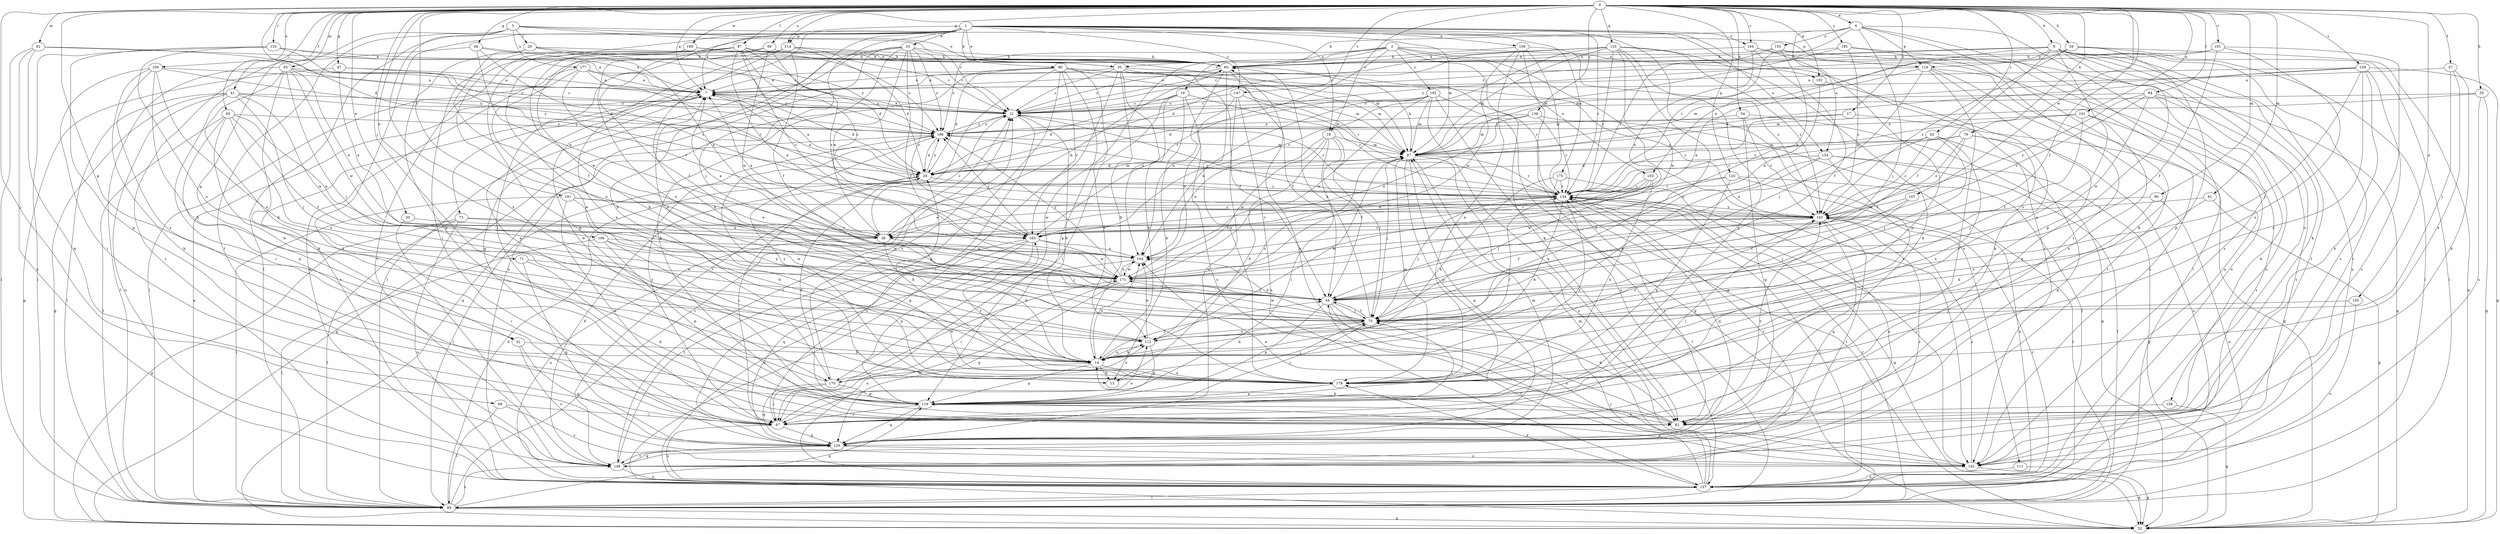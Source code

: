 strict digraph  {
0;
1;
2;
3;
4;
7;
9;
13;
14;
17;
18;
19;
20;
21;
29;
30;
33;
35;
36;
37;
41;
44;
47;
48;
51;
52;
54;
55;
58;
60;
62;
65;
67;
68;
71;
73;
75;
79;
80;
82;
84;
87;
89;
90;
91;
92;
93;
97;
99;
100;
101;
102;
103;
104;
105;
106;
109;
111;
112;
114;
118;
119;
120;
125;
126;
133;
134;
136;
139;
142;
147;
149;
154;
155;
156;
157;
161;
164;
165;
167;
169;
170;
171;
175;
177;
178;
185;
186;
191;
192;
193;
0 -> 4  [label=a];
0 -> 7  [label=a];
0 -> 9  [label=b];
0 -> 17  [label=c];
0 -> 18  [label=c];
0 -> 29  [label=d];
0 -> 30  [label=e];
0 -> 37  [label=f];
0 -> 41  [label=f];
0 -> 44  [label=f];
0 -> 47  [label=g];
0 -> 48  [label=g];
0 -> 51  [label=g];
0 -> 54  [label=h];
0 -> 55  [label=h];
0 -> 58  [label=h];
0 -> 62  [label=i];
0 -> 65  [label=i];
0 -> 68  [label=j];
0 -> 71  [label=j];
0 -> 79  [label=k];
0 -> 84  [label=l];
0 -> 87  [label=l];
0 -> 90  [label=m];
0 -> 91  [label=m];
0 -> 92  [label=m];
0 -> 93  [label=m];
0 -> 99  [label=n];
0 -> 100  [label=n];
0 -> 101  [label=n];
0 -> 102  [label=n];
0 -> 105  [label=o];
0 -> 106  [label=o];
0 -> 114  [label=p];
0 -> 120  [label=q];
0 -> 125  [label=q];
0 -> 133  [label=r];
0 -> 136  [label=s];
0 -> 139  [label=s];
0 -> 147  [label=t];
0 -> 161  [label=v];
0 -> 164  [label=v];
0 -> 167  [label=w];
0 -> 169  [label=w];
0 -> 185  [label=y];
0 -> 191  [label=z];
1 -> 7  [label=a];
1 -> 13  [label=b];
1 -> 18  [label=c];
1 -> 33  [label=e];
1 -> 35  [label=e];
1 -> 67  [label=i];
1 -> 73  [label=j];
1 -> 75  [label=j];
1 -> 80  [label=k];
1 -> 89  [label=l];
1 -> 97  [label=m];
1 -> 109  [label=o];
1 -> 111  [label=o];
1 -> 114  [label=p];
1 -> 134  [label=r];
1 -> 142  [label=s];
1 -> 147  [label=t];
1 -> 149  [label=t];
1 -> 154  [label=u];
1 -> 164  [label=v];
1 -> 170  [label=w];
1 -> 175  [label=x];
2 -> 19  [label=c];
2 -> 35  [label=e];
2 -> 82  [label=k];
2 -> 102  [label=n];
2 -> 103  [label=n];
2 -> 142  [label=s];
2 -> 165  [label=v];
2 -> 170  [label=w];
2 -> 186  [label=y];
2 -> 192  [label=z];
3 -> 20  [label=c];
3 -> 21  [label=c];
3 -> 35  [label=e];
3 -> 51  [label=g];
3 -> 118  [label=p];
3 -> 149  [label=t];
3 -> 177  [label=x];
3 -> 178  [label=x];
4 -> 60  [label=h];
4 -> 75  [label=j];
4 -> 82  [label=k];
4 -> 89  [label=l];
4 -> 118  [label=p];
4 -> 134  [label=r];
4 -> 142  [label=s];
4 -> 154  [label=u];
4 -> 155  [label=u];
7 -> 21  [label=c];
7 -> 29  [label=d];
7 -> 149  [label=t];
7 -> 170  [label=w];
9 -> 21  [label=c];
9 -> 44  [label=f];
9 -> 60  [label=h];
9 -> 82  [label=k];
9 -> 89  [label=l];
9 -> 103  [label=n];
9 -> 118  [label=p];
9 -> 119  [label=p];
9 -> 142  [label=s];
9 -> 149  [label=t];
9 -> 156  [label=u];
9 -> 157  [label=u];
9 -> 178  [label=x];
13 -> 75  [label=j];
13 -> 186  [label=y];
14 -> 13  [label=b];
14 -> 44  [label=f];
14 -> 104  [label=n];
14 -> 112  [label=o];
14 -> 119  [label=p];
14 -> 134  [label=r];
14 -> 170  [label=w];
14 -> 178  [label=x];
14 -> 193  [label=z];
17 -> 52  [label=g];
17 -> 134  [label=r];
17 -> 186  [label=y];
18 -> 13  [label=b];
18 -> 44  [label=f];
18 -> 67  [label=i];
18 -> 75  [label=j];
18 -> 97  [label=m];
18 -> 104  [label=n];
18 -> 171  [label=w];
19 -> 13  [label=b];
19 -> 14  [label=b];
19 -> 21  [label=c];
19 -> 29  [label=d];
19 -> 67  [label=i];
19 -> 134  [label=r];
19 -> 142  [label=s];
20 -> 21  [label=c];
20 -> 36  [label=e];
20 -> 44  [label=f];
20 -> 60  [label=h];
20 -> 119  [label=p];
21 -> 7  [label=a];
21 -> 14  [label=b];
21 -> 67  [label=i];
21 -> 134  [label=r];
21 -> 186  [label=y];
29 -> 7  [label=a];
29 -> 67  [label=i];
29 -> 89  [label=l];
29 -> 97  [label=m];
29 -> 134  [label=r];
29 -> 186  [label=y];
30 -> 67  [label=i];
30 -> 165  [label=v];
33 -> 21  [label=c];
33 -> 36  [label=e];
33 -> 44  [label=f];
33 -> 60  [label=h];
33 -> 82  [label=k];
33 -> 89  [label=l];
33 -> 126  [label=q];
33 -> 157  [label=u];
33 -> 165  [label=v];
33 -> 186  [label=y];
35 -> 7  [label=a];
35 -> 14  [label=b];
35 -> 21  [label=c];
35 -> 44  [label=f];
35 -> 52  [label=g];
35 -> 97  [label=m];
35 -> 104  [label=n];
35 -> 134  [label=r];
36 -> 7  [label=a];
36 -> 14  [label=b];
36 -> 21  [label=c];
36 -> 60  [label=h];
36 -> 75  [label=j];
36 -> 157  [label=u];
37 -> 7  [label=a];
37 -> 75  [label=j];
37 -> 82  [label=k];
37 -> 178  [label=x];
41 -> 21  [label=c];
41 -> 52  [label=g];
41 -> 67  [label=i];
41 -> 75  [label=j];
41 -> 89  [label=l];
41 -> 157  [label=u];
41 -> 171  [label=w];
41 -> 186  [label=y];
44 -> 75  [label=j];
44 -> 82  [label=k];
44 -> 119  [label=p];
44 -> 142  [label=s];
47 -> 7  [label=a];
47 -> 21  [label=c];
47 -> 36  [label=e];
47 -> 52  [label=g];
48 -> 7  [label=a];
48 -> 36  [label=e];
48 -> 60  [label=h];
48 -> 149  [label=t];
48 -> 193  [label=z];
51 -> 14  [label=b];
51 -> 126  [label=q];
51 -> 142  [label=s];
54 -> 52  [label=g];
54 -> 126  [label=q];
54 -> 186  [label=y];
54 -> 193  [label=z];
55 -> 21  [label=c];
55 -> 52  [label=g];
55 -> 97  [label=m];
55 -> 142  [label=s];
58 -> 52  [label=g];
58 -> 60  [label=h];
58 -> 89  [label=l];
58 -> 119  [label=p];
58 -> 186  [label=y];
58 -> 193  [label=z];
60 -> 7  [label=a];
60 -> 21  [label=c];
60 -> 44  [label=f];
60 -> 104  [label=n];
60 -> 178  [label=x];
62 -> 75  [label=j];
62 -> 97  [label=m];
62 -> 104  [label=n];
62 -> 126  [label=q];
62 -> 178  [label=x];
62 -> 193  [label=z];
65 -> 14  [label=b];
65 -> 44  [label=f];
65 -> 89  [label=l];
65 -> 104  [label=n];
65 -> 112  [label=o];
65 -> 119  [label=p];
65 -> 186  [label=y];
67 -> 75  [label=j];
67 -> 112  [label=o];
67 -> 126  [label=q];
67 -> 157  [label=u];
67 -> 186  [label=y];
68 -> 67  [label=i];
68 -> 89  [label=l];
68 -> 142  [label=s];
71 -> 82  [label=k];
71 -> 126  [label=q];
71 -> 171  [label=w];
73 -> 36  [label=e];
73 -> 52  [label=g];
73 -> 89  [label=l];
73 -> 157  [label=u];
73 -> 171  [label=w];
75 -> 7  [label=a];
75 -> 14  [label=b];
75 -> 44  [label=f];
75 -> 60  [label=h];
75 -> 104  [label=n];
75 -> 112  [label=o];
75 -> 171  [label=w];
79 -> 75  [label=j];
79 -> 97  [label=m];
79 -> 134  [label=r];
79 -> 157  [label=u];
79 -> 171  [label=w];
79 -> 193  [label=z];
80 -> 7  [label=a];
80 -> 29  [label=d];
80 -> 52  [label=g];
80 -> 97  [label=m];
80 -> 119  [label=p];
80 -> 126  [label=q];
80 -> 134  [label=r];
80 -> 149  [label=t];
80 -> 165  [label=v];
80 -> 178  [label=x];
80 -> 193  [label=z];
82 -> 14  [label=b];
82 -> 60  [label=h];
82 -> 104  [label=n];
82 -> 134  [label=r];
82 -> 193  [label=z];
84 -> 21  [label=c];
84 -> 52  [label=g];
84 -> 82  [label=k];
84 -> 142  [label=s];
84 -> 165  [label=v];
84 -> 171  [label=w];
84 -> 193  [label=z];
87 -> 29  [label=d];
87 -> 44  [label=f];
87 -> 60  [label=h];
87 -> 104  [label=n];
87 -> 112  [label=o];
87 -> 119  [label=p];
87 -> 149  [label=t];
87 -> 165  [label=v];
87 -> 186  [label=y];
87 -> 193  [label=z];
89 -> 7  [label=a];
89 -> 21  [label=c];
89 -> 29  [label=d];
89 -> 52  [label=g];
89 -> 119  [label=p];
89 -> 134  [label=r];
89 -> 149  [label=t];
90 -> 14  [label=b];
90 -> 157  [label=u];
90 -> 193  [label=z];
91 -> 52  [label=g];
91 -> 112  [label=o];
91 -> 193  [label=z];
92 -> 29  [label=d];
92 -> 60  [label=h];
92 -> 89  [label=l];
92 -> 126  [label=q];
92 -> 157  [label=u];
93 -> 7  [label=a];
93 -> 14  [label=b];
93 -> 21  [label=c];
93 -> 36  [label=e];
93 -> 75  [label=j];
93 -> 82  [label=k];
93 -> 89  [label=l];
93 -> 171  [label=w];
97 -> 29  [label=d];
97 -> 60  [label=h];
97 -> 75  [label=j];
97 -> 112  [label=o];
97 -> 119  [label=p];
97 -> 126  [label=q];
97 -> 134  [label=r];
97 -> 142  [label=s];
99 -> 14  [label=b];
99 -> 60  [label=h];
99 -> 112  [label=o];
99 -> 165  [label=v];
99 -> 171  [label=w];
100 -> 7  [label=a];
100 -> 14  [label=b];
100 -> 67  [label=i];
100 -> 82  [label=k];
100 -> 112  [label=o];
100 -> 178  [label=x];
100 -> 186  [label=y];
101 -> 44  [label=f];
101 -> 134  [label=r];
101 -> 142  [label=s];
101 -> 178  [label=x];
101 -> 186  [label=y];
102 -> 82  [label=k];
102 -> 104  [label=n];
103 -> 36  [label=e];
103 -> 75  [label=j];
103 -> 134  [label=r];
103 -> 165  [label=v];
103 -> 178  [label=x];
104 -> 7  [label=a];
104 -> 67  [label=i];
104 -> 171  [label=w];
105 -> 75  [label=j];
105 -> 157  [label=u];
106 -> 89  [label=l];
106 -> 104  [label=n];
106 -> 119  [label=p];
106 -> 171  [label=w];
106 -> 178  [label=x];
109 -> 52  [label=g];
109 -> 60  [label=h];
109 -> 134  [label=r];
109 -> 171  [label=w];
109 -> 178  [label=x];
109 -> 193  [label=z];
111 -> 52  [label=g];
111 -> 157  [label=u];
112 -> 14  [label=b];
112 -> 97  [label=m];
112 -> 104  [label=n];
112 -> 119  [label=p];
114 -> 14  [label=b];
114 -> 21  [label=c];
114 -> 29  [label=d];
114 -> 44  [label=f];
114 -> 60  [label=h];
114 -> 157  [label=u];
114 -> 178  [label=x];
118 -> 7  [label=a];
118 -> 36  [label=e];
118 -> 67  [label=i];
118 -> 75  [label=j];
118 -> 126  [label=q];
118 -> 142  [label=s];
118 -> 149  [label=t];
119 -> 29  [label=d];
119 -> 67  [label=i];
119 -> 75  [label=j];
119 -> 82  [label=k];
119 -> 126  [label=q];
120 -> 89  [label=l];
120 -> 119  [label=p];
120 -> 134  [label=r];
120 -> 157  [label=u];
120 -> 171  [label=w];
125 -> 21  [label=c];
125 -> 29  [label=d];
125 -> 60  [label=h];
125 -> 82  [label=k];
125 -> 97  [label=m];
125 -> 112  [label=o];
125 -> 119  [label=p];
125 -> 134  [label=r];
125 -> 165  [label=v];
125 -> 171  [label=w];
125 -> 193  [label=z];
126 -> 97  [label=m];
126 -> 142  [label=s];
126 -> 149  [label=t];
133 -> 7  [label=a];
133 -> 60  [label=h];
133 -> 89  [label=l];
133 -> 112  [label=o];
133 -> 119  [label=p];
133 -> 186  [label=y];
134 -> 7  [label=a];
134 -> 14  [label=b];
134 -> 36  [label=e];
134 -> 52  [label=g];
134 -> 75  [label=j];
134 -> 89  [label=l];
134 -> 126  [label=q];
134 -> 165  [label=v];
134 -> 178  [label=x];
134 -> 186  [label=y];
134 -> 193  [label=z];
136 -> 89  [label=l];
136 -> 97  [label=m];
136 -> 104  [label=n];
136 -> 134  [label=r];
136 -> 186  [label=y];
139 -> 7  [label=a];
139 -> 29  [label=d];
139 -> 52  [label=g];
139 -> 75  [label=j];
139 -> 82  [label=k];
139 -> 97  [label=m];
139 -> 142  [label=s];
139 -> 178  [label=x];
142 -> 52  [label=g];
142 -> 119  [label=p];
142 -> 134  [label=r];
142 -> 193  [label=z];
147 -> 21  [label=c];
147 -> 97  [label=m];
147 -> 126  [label=q];
147 -> 157  [label=u];
147 -> 171  [label=w];
149 -> 21  [label=c];
149 -> 29  [label=d];
149 -> 126  [label=q];
149 -> 134  [label=r];
149 -> 157  [label=u];
149 -> 193  [label=z];
154 -> 29  [label=d];
154 -> 44  [label=f];
154 -> 52  [label=g];
154 -> 67  [label=i];
154 -> 89  [label=l];
154 -> 112  [label=o];
155 -> 36  [label=e];
155 -> 60  [label=h];
155 -> 134  [label=r];
155 -> 157  [label=u];
156 -> 52  [label=g];
156 -> 67  [label=i];
157 -> 44  [label=f];
157 -> 75  [label=j];
157 -> 89  [label=l];
157 -> 97  [label=m];
157 -> 178  [label=x];
157 -> 193  [label=z];
161 -> 44  [label=f];
161 -> 60  [label=h];
161 -> 97  [label=m];
161 -> 149  [label=t];
161 -> 178  [label=x];
164 -> 36  [label=e];
164 -> 44  [label=f];
164 -> 60  [label=h];
164 -> 119  [label=p];
164 -> 157  [label=u];
165 -> 104  [label=n];
165 -> 119  [label=p];
165 -> 126  [label=q];
165 -> 149  [label=t];
165 -> 157  [label=u];
165 -> 171  [label=w];
165 -> 186  [label=y];
167 -> 44  [label=f];
167 -> 75  [label=j];
167 -> 193  [label=z];
169 -> 60  [label=h];
169 -> 67  [label=i];
169 -> 97  [label=m];
169 -> 171  [label=w];
169 -> 186  [label=y];
170 -> 7  [label=a];
170 -> 21  [label=c];
170 -> 67  [label=i];
170 -> 112  [label=o];
170 -> 119  [label=p];
170 -> 126  [label=q];
170 -> 171  [label=w];
171 -> 44  [label=f];
171 -> 104  [label=n];
171 -> 126  [label=q];
171 -> 157  [label=u];
171 -> 186  [label=y];
175 -> 14  [label=b];
175 -> 89  [label=l];
175 -> 134  [label=r];
175 -> 157  [label=u];
177 -> 7  [label=a];
177 -> 44  [label=f];
177 -> 89  [label=l];
177 -> 134  [label=r];
177 -> 165  [label=v];
177 -> 186  [label=y];
178 -> 29  [label=d];
178 -> 97  [label=m];
178 -> 119  [label=p];
178 -> 165  [label=v];
178 -> 186  [label=y];
185 -> 60  [label=h];
185 -> 67  [label=i];
185 -> 97  [label=m];
185 -> 157  [label=u];
185 -> 193  [label=z];
186 -> 21  [label=c];
186 -> 29  [label=d];
186 -> 52  [label=g];
186 -> 97  [label=m];
191 -> 14  [label=b];
191 -> 36  [label=e];
191 -> 82  [label=k];
191 -> 89  [label=l];
191 -> 193  [label=z];
192 -> 21  [label=c];
192 -> 29  [label=d];
192 -> 52  [label=g];
192 -> 82  [label=k];
192 -> 97  [label=m];
192 -> 104  [label=n];
192 -> 157  [label=u];
192 -> 171  [label=w];
193 -> 21  [label=c];
193 -> 36  [label=e];
193 -> 44  [label=f];
193 -> 67  [label=i];
193 -> 126  [label=q];
193 -> 149  [label=t];
193 -> 165  [label=v];
}
